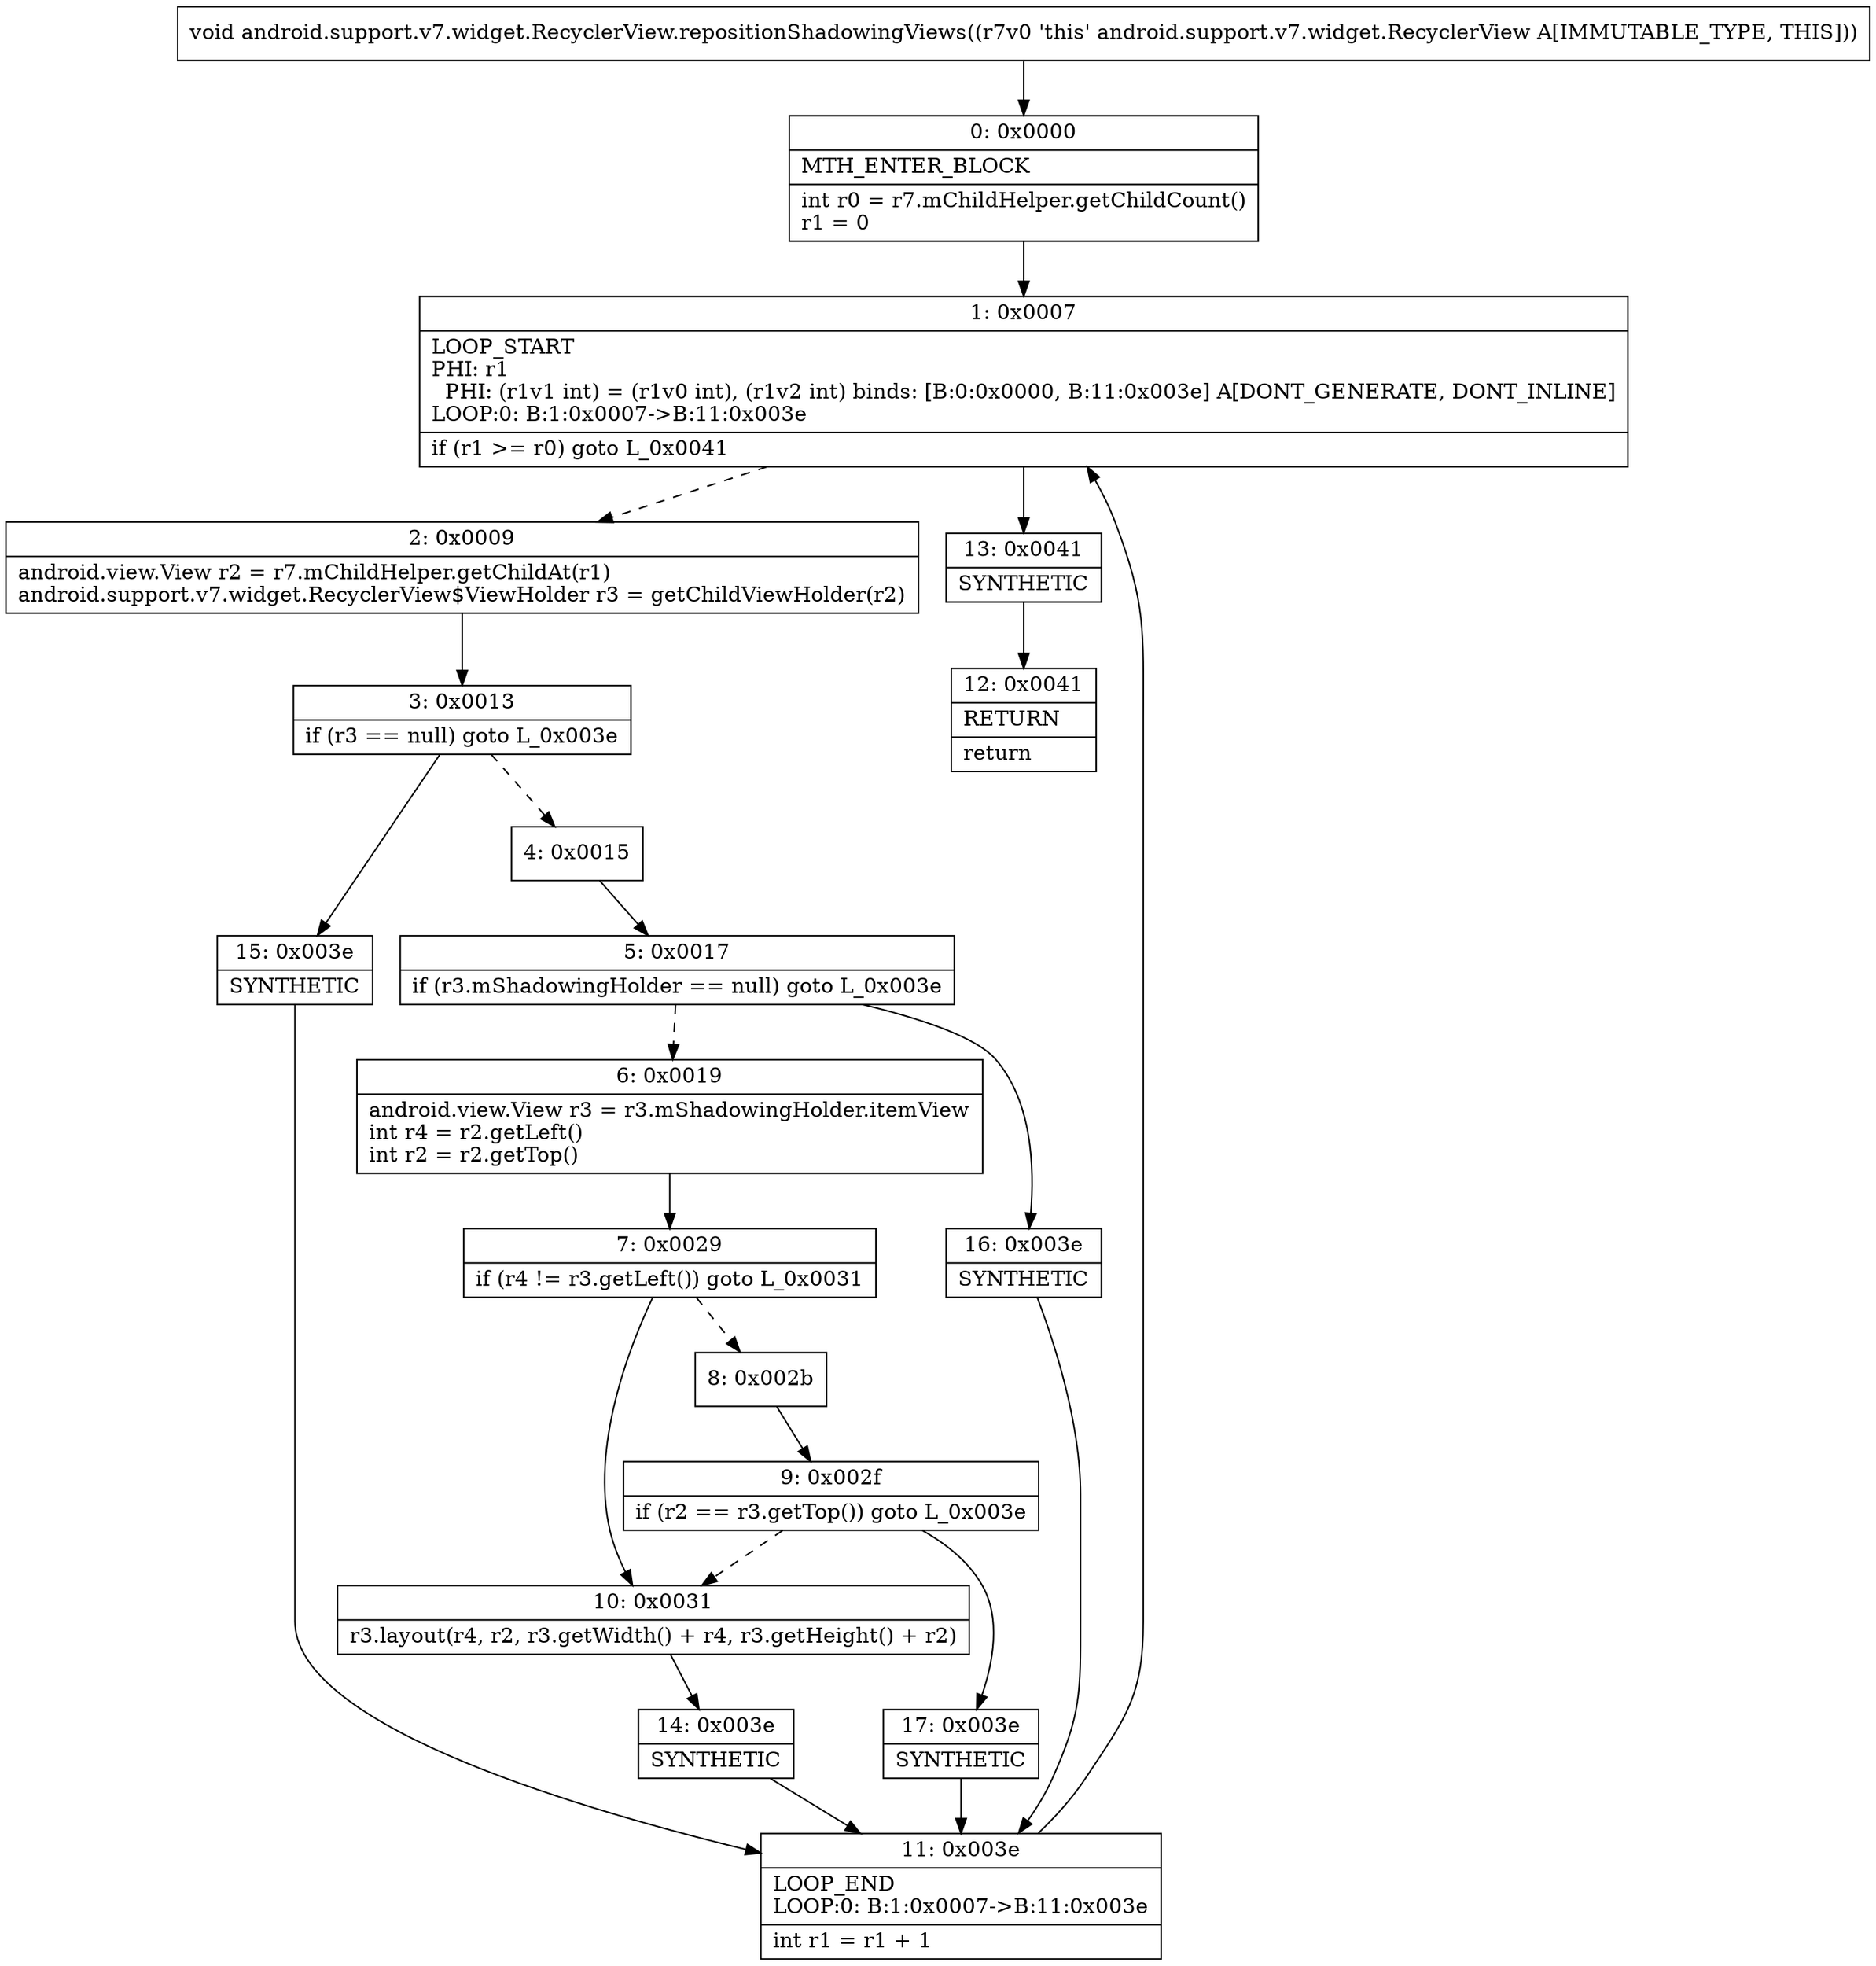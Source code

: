 digraph "CFG forandroid.support.v7.widget.RecyclerView.repositionShadowingViews()V" {
Node_0 [shape=record,label="{0\:\ 0x0000|MTH_ENTER_BLOCK\l|int r0 = r7.mChildHelper.getChildCount()\lr1 = 0\l}"];
Node_1 [shape=record,label="{1\:\ 0x0007|LOOP_START\lPHI: r1 \l  PHI: (r1v1 int) = (r1v0 int), (r1v2 int) binds: [B:0:0x0000, B:11:0x003e] A[DONT_GENERATE, DONT_INLINE]\lLOOP:0: B:1:0x0007\-\>B:11:0x003e\l|if (r1 \>= r0) goto L_0x0041\l}"];
Node_2 [shape=record,label="{2\:\ 0x0009|android.view.View r2 = r7.mChildHelper.getChildAt(r1)\landroid.support.v7.widget.RecyclerView$ViewHolder r3 = getChildViewHolder(r2)\l}"];
Node_3 [shape=record,label="{3\:\ 0x0013|if (r3 == null) goto L_0x003e\l}"];
Node_4 [shape=record,label="{4\:\ 0x0015}"];
Node_5 [shape=record,label="{5\:\ 0x0017|if (r3.mShadowingHolder == null) goto L_0x003e\l}"];
Node_6 [shape=record,label="{6\:\ 0x0019|android.view.View r3 = r3.mShadowingHolder.itemView\lint r4 = r2.getLeft()\lint r2 = r2.getTop()\l}"];
Node_7 [shape=record,label="{7\:\ 0x0029|if (r4 != r3.getLeft()) goto L_0x0031\l}"];
Node_8 [shape=record,label="{8\:\ 0x002b}"];
Node_9 [shape=record,label="{9\:\ 0x002f|if (r2 == r3.getTop()) goto L_0x003e\l}"];
Node_10 [shape=record,label="{10\:\ 0x0031|r3.layout(r4, r2, r3.getWidth() + r4, r3.getHeight() + r2)\l}"];
Node_11 [shape=record,label="{11\:\ 0x003e|LOOP_END\lLOOP:0: B:1:0x0007\-\>B:11:0x003e\l|int r1 = r1 + 1\l}"];
Node_12 [shape=record,label="{12\:\ 0x0041|RETURN\l|return\l}"];
Node_13 [shape=record,label="{13\:\ 0x0041|SYNTHETIC\l}"];
Node_14 [shape=record,label="{14\:\ 0x003e|SYNTHETIC\l}"];
Node_15 [shape=record,label="{15\:\ 0x003e|SYNTHETIC\l}"];
Node_16 [shape=record,label="{16\:\ 0x003e|SYNTHETIC\l}"];
Node_17 [shape=record,label="{17\:\ 0x003e|SYNTHETIC\l}"];
MethodNode[shape=record,label="{void android.support.v7.widget.RecyclerView.repositionShadowingViews((r7v0 'this' android.support.v7.widget.RecyclerView A[IMMUTABLE_TYPE, THIS])) }"];
MethodNode -> Node_0;
Node_0 -> Node_1;
Node_1 -> Node_2[style=dashed];
Node_1 -> Node_13;
Node_2 -> Node_3;
Node_3 -> Node_4[style=dashed];
Node_3 -> Node_15;
Node_4 -> Node_5;
Node_5 -> Node_6[style=dashed];
Node_5 -> Node_16;
Node_6 -> Node_7;
Node_7 -> Node_8[style=dashed];
Node_7 -> Node_10;
Node_8 -> Node_9;
Node_9 -> Node_10[style=dashed];
Node_9 -> Node_17;
Node_10 -> Node_14;
Node_11 -> Node_1;
Node_13 -> Node_12;
Node_14 -> Node_11;
Node_15 -> Node_11;
Node_16 -> Node_11;
Node_17 -> Node_11;
}

